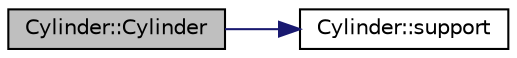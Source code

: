 digraph "Cylinder::Cylinder"
{
  edge [fontname="Helvetica",fontsize="10",labelfontname="Helvetica",labelfontsize="10"];
  node [fontname="Helvetica",fontsize="10",shape=record];
  rankdir="LR";
  Node1 [label="Cylinder::Cylinder",height=0.2,width=0.4,color="black", fillcolor="grey75", style="filled", fontcolor="black"];
  Node1 -> Node2 [color="midnightblue",fontsize="10",style="solid",fontname="Helvetica"];
  Node2 [label="Cylinder::support",height=0.2,width=0.4,color="black", fillcolor="white", style="filled",URL="$class_cylinder.html#a148b8c1d27118820ef267092ab8d98f4"];
}
